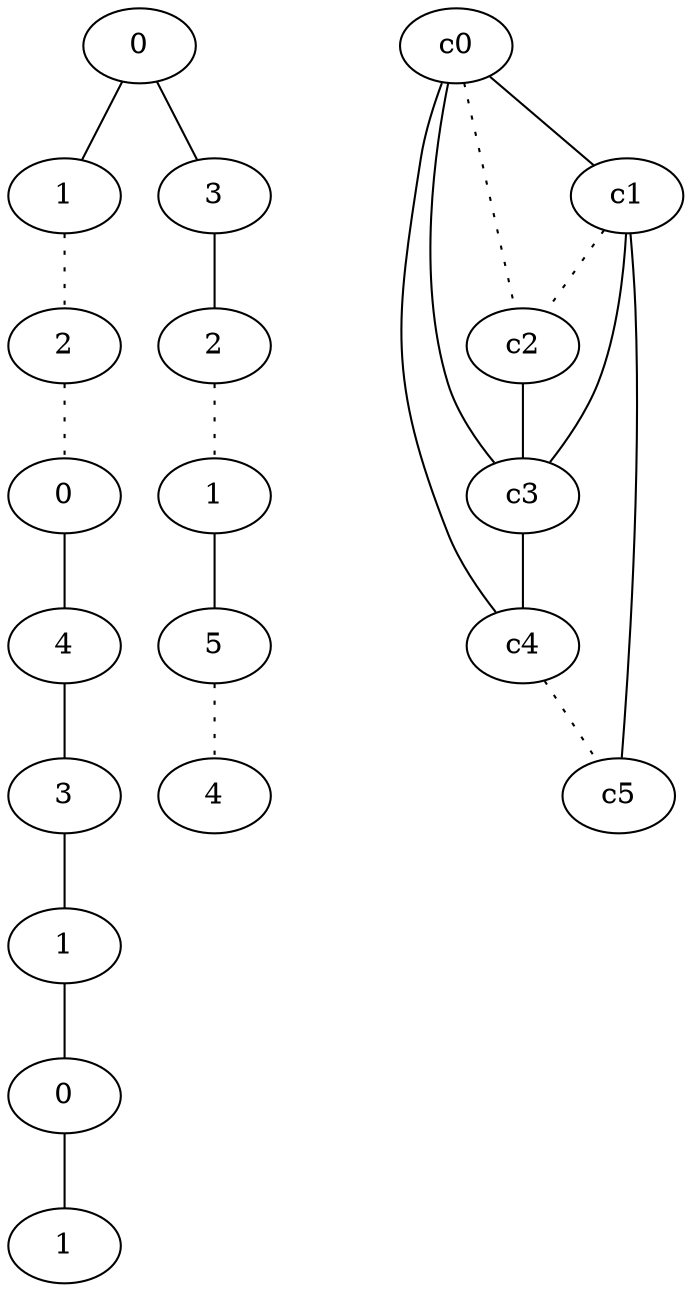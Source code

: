 graph {
a0[label=0];
a1[label=1];
a2[label=2];
a3[label=0];
a4[label=4];
a5[label=3];
a6[label=1];
a7[label=0];
a8[label=1];
a9[label=3];
a10[label=2];
a11[label=1];
a12[label=5];
a13[label=4];
a0 -- a1;
a0 -- a9;
a1 -- a2 [style=dotted];
a2 -- a3 [style=dotted];
a3 -- a4;
a4 -- a5;
a5 -- a6;
a6 -- a7;
a7 -- a8;
a9 -- a10;
a10 -- a11 [style=dotted];
a11 -- a12;
a12 -- a13 [style=dotted];
c0 -- c1;
c0 -- c2 [style=dotted];
c0 -- c3;
c0 -- c4;
c1 -- c2 [style=dotted];
c1 -- c3;
c1 -- c5;
c2 -- c3;
c3 -- c4;
c4 -- c5 [style=dotted];
}

